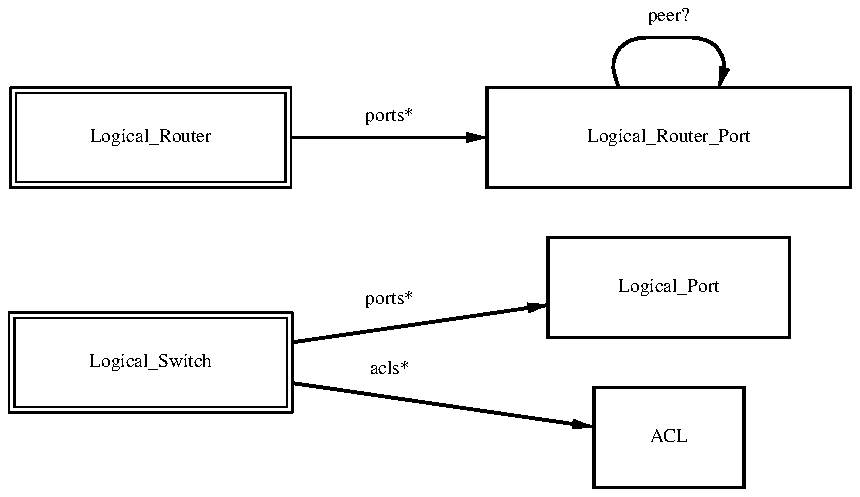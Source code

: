 .ps -3
.PS
linethick = 1;
linethick = 1;
box at 3.2986,1 wid 1.2083 height 0.5 "Logical_Port"
linethick = 1;
box at 3.2986,1.75 wid 1.8194 height 0.5 "Logical_Router_Port"
linethick = 0.5;
box at 0.70833,1.75 wid 1.4028 height 0.5 "Logical_Router"
box at 0.70833,1.75 wid 1.34724444444444 height 0.444444444444444
linethick = 0.5;
box at 0.70833,0.625 wid 1.4167 height 0.5 "Logical_Switch"
box at 0.70833,0.625 wid 1.36114444444444 height 0.444444444444444
linethick = 1;
box at 3.2986,0.25 wid 0.75 height 0.5 "ACL"
linethick = 1;
spline -> from 3.0473,2.0021 to 3.0473,2.0021 to 3.0087,2.1325 to 3.0924,2.25 to 3.2986,2.25 to 3.5048,2.25 to 3.5885,2.1325 to 3.5499,2.0021
"peer?" at 3.2986,2.3542
linethick = 1;
spline -> from 1.4157,1.75 to 1.4157,1.75 to 1.7151,1.75 to 2.0692,1.75 to 2.3882,1.75
"ports*" at 1.9028,1.8542
linethick = 1;
spline -> from 1.4224,0.72747 to 1.4224,0.72747 to 1.8211,0.7858 to 2.3149,0.85807 to 2.6938,0.91353
"ports*" at 1.9028,0.9375
linethick = 1;
spline -> from 1.4185,0.52252 to 1.4185,0.52252 to 1.5021,0.51023 to 1.5863,0.49788 to 1.6667,0.48611 to 2.0964,0.42316 to 2.5904,0.35111 to 2.9184,0.30333
"acls*" at 1.9028,0.59028
.ps +3
.PE

